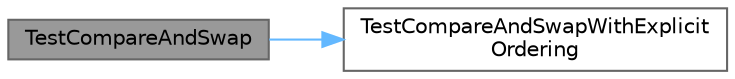 digraph "TestCompareAndSwap"
{
 // LATEX_PDF_SIZE
  bgcolor="transparent";
  edge [fontname=Helvetica,fontsize=10,labelfontname=Helvetica,labelfontsize=10];
  node [fontname=Helvetica,fontsize=10,shape=box,height=0.2,width=0.4];
  rankdir="LR";
  Node1 [id="Node000001",label="TestCompareAndSwap",height=0.2,width=0.4,color="gray40", fillcolor="grey60", style="filled", fontcolor="black",tooltip="i, j, k must be different values"];
  Node1 -> Node2 [id="edge1_Node000001_Node000002",color="steelblue1",style="solid",tooltip=" "];
  Node2 [id="Node000002",label="TestCompareAndSwapWithExplicit\lOrdering",height=0.2,width=0.4,color="grey40", fillcolor="white", style="filled",URL="$test__atomic_8cpp.html#a08080c3f97ddceb7c93a17ed08229d5a",tooltip="Test compare_and_swap template members of class atomic<T> for memory_semantics=M"];
}
